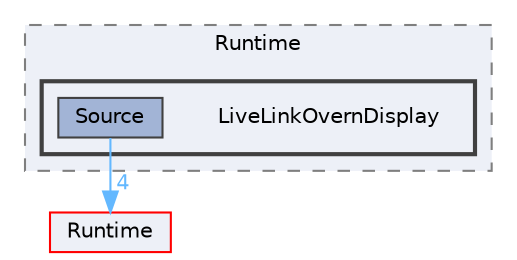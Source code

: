 digraph "LiveLinkOvernDisplay"
{
 // INTERACTIVE_SVG=YES
 // LATEX_PDF_SIZE
  bgcolor="transparent";
  edge [fontname=Helvetica,fontsize=10,labelfontname=Helvetica,labelfontsize=10];
  node [fontname=Helvetica,fontsize=10,shape=box,height=0.2,width=0.4];
  compound=true
  subgraph clusterdir_a60e1ce30f7313164a0e11a69cddad56 {
    graph [ bgcolor="#edf0f7", pencolor="grey50", label="Runtime", fontname=Helvetica,fontsize=10 style="filled,dashed", URL="dir_a60e1ce30f7313164a0e11a69cddad56.html",tooltip=""]
  subgraph clusterdir_1002174849e7a4825812377f1257cd4f {
    graph [ bgcolor="#edf0f7", pencolor="grey25", label="", fontname=Helvetica,fontsize=10 style="filled,bold", URL="dir_1002174849e7a4825812377f1257cd4f.html",tooltip=""]
    dir_1002174849e7a4825812377f1257cd4f [shape=plaintext, label="LiveLinkOvernDisplay"];
  dir_54d1c3235bd607e94a9d9943e4627191 [label="Source", fillcolor="#a2b4d6", color="grey25", style="filled", URL="dir_54d1c3235bd607e94a9d9943e4627191.html",tooltip=""];
  }
  }
  dir_7536b172fbd480bfd146a1b1acd6856b [label="Runtime", fillcolor="#edf0f7", color="red", style="filled", URL="dir_7536b172fbd480bfd146a1b1acd6856b.html",tooltip=""];
  dir_54d1c3235bd607e94a9d9943e4627191->dir_7536b172fbd480bfd146a1b1acd6856b [headlabel="4", labeldistance=1.5 headhref="dir_001109_000984.html" href="dir_001109_000984.html" color="steelblue1" fontcolor="steelblue1"];
}
